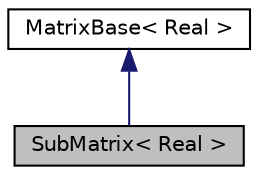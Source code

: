 digraph "SubMatrix&lt; Real &gt;"
{
  edge [fontname="Helvetica",fontsize="10",labelfontname="Helvetica",labelfontsize="10"];
  node [fontname="Helvetica",fontsize="10",shape=record];
  Node0 [label="SubMatrix\< Real \>",height=0.2,width=0.4,color="black", fillcolor="grey75", style="filled", fontcolor="black"];
  Node1 -> Node0 [dir="back",color="midnightblue",fontsize="10",style="solid",fontname="Helvetica"];
  Node1 [label="MatrixBase\< Real \>",height=0.2,width=0.4,color="black", fillcolor="white", style="filled",URL="$classkaldi_1_1MatrixBase.html",tooltip="Base class which provides matrix operations not involving resizing or allocation. ..."];
}
